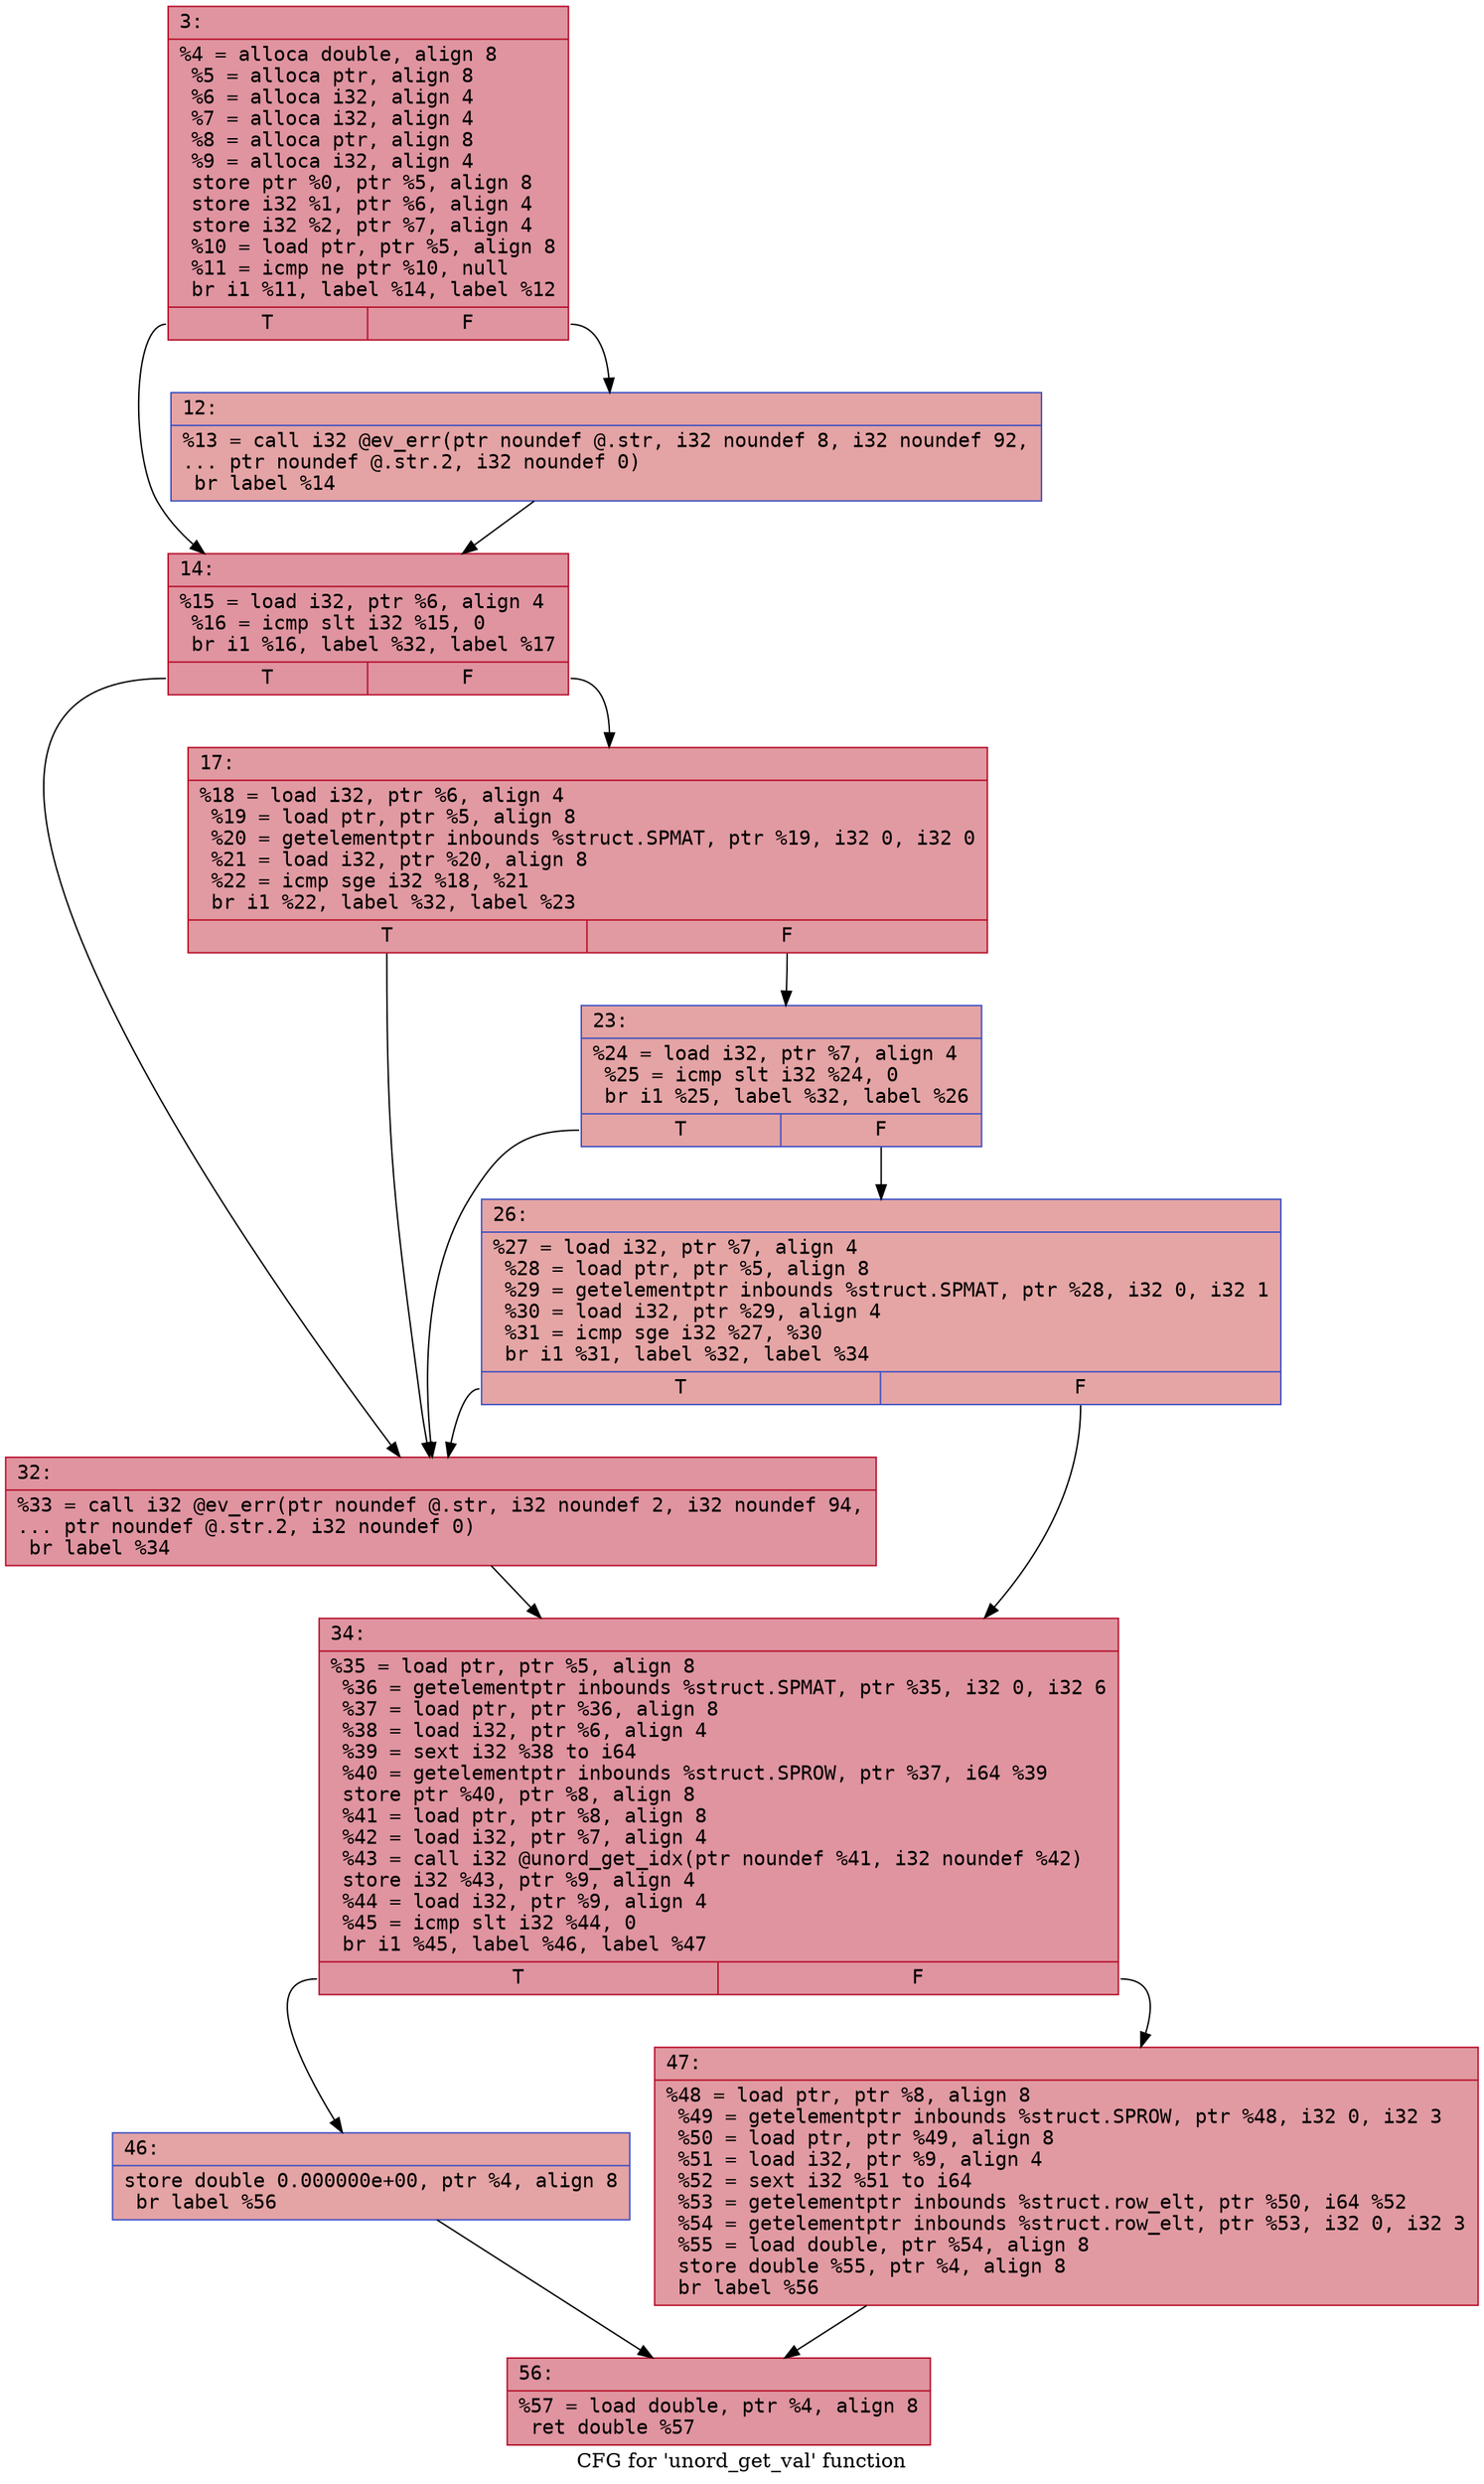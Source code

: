 digraph "CFG for 'unord_get_val' function" {
	label="CFG for 'unord_get_val' function";

	Node0x600003fea580 [shape=record,color="#b70d28ff", style=filled, fillcolor="#b70d2870" fontname="Courier",label="{3:\l|  %4 = alloca double, align 8\l  %5 = alloca ptr, align 8\l  %6 = alloca i32, align 4\l  %7 = alloca i32, align 4\l  %8 = alloca ptr, align 8\l  %9 = alloca i32, align 4\l  store ptr %0, ptr %5, align 8\l  store i32 %1, ptr %6, align 4\l  store i32 %2, ptr %7, align 4\l  %10 = load ptr, ptr %5, align 8\l  %11 = icmp ne ptr %10, null\l  br i1 %11, label %14, label %12\l|{<s0>T|<s1>F}}"];
	Node0x600003fea580:s0 -> Node0x600003fea620[tooltip="3 -> 14\nProbability 62.50%" ];
	Node0x600003fea580:s1 -> Node0x600003fea5d0[tooltip="3 -> 12\nProbability 37.50%" ];
	Node0x600003fea5d0 [shape=record,color="#3d50c3ff", style=filled, fillcolor="#c32e3170" fontname="Courier",label="{12:\l|  %13 = call i32 @ev_err(ptr noundef @.str, i32 noundef 8, i32 noundef 92,\l... ptr noundef @.str.2, i32 noundef 0)\l  br label %14\l}"];
	Node0x600003fea5d0 -> Node0x600003fea620[tooltip="12 -> 14\nProbability 100.00%" ];
	Node0x600003fea620 [shape=record,color="#b70d28ff", style=filled, fillcolor="#b70d2870" fontname="Courier",label="{14:\l|  %15 = load i32, ptr %6, align 4\l  %16 = icmp slt i32 %15, 0\l  br i1 %16, label %32, label %17\l|{<s0>T|<s1>F}}"];
	Node0x600003fea620:s0 -> Node0x600003fea760[tooltip="14 -> 32\nProbability 37.50%" ];
	Node0x600003fea620:s1 -> Node0x600003fea670[tooltip="14 -> 17\nProbability 62.50%" ];
	Node0x600003fea670 [shape=record,color="#b70d28ff", style=filled, fillcolor="#bb1b2c70" fontname="Courier",label="{17:\l|  %18 = load i32, ptr %6, align 4\l  %19 = load ptr, ptr %5, align 8\l  %20 = getelementptr inbounds %struct.SPMAT, ptr %19, i32 0, i32 0\l  %21 = load i32, ptr %20, align 8\l  %22 = icmp sge i32 %18, %21\l  br i1 %22, label %32, label %23\l|{<s0>T|<s1>F}}"];
	Node0x600003fea670:s0 -> Node0x600003fea760[tooltip="17 -> 32\nProbability 50.00%" ];
	Node0x600003fea670:s1 -> Node0x600003fea6c0[tooltip="17 -> 23\nProbability 50.00%" ];
	Node0x600003fea6c0 [shape=record,color="#3d50c3ff", style=filled, fillcolor="#c32e3170" fontname="Courier",label="{23:\l|  %24 = load i32, ptr %7, align 4\l  %25 = icmp slt i32 %24, 0\l  br i1 %25, label %32, label %26\l|{<s0>T|<s1>F}}"];
	Node0x600003fea6c0:s0 -> Node0x600003fea760[tooltip="23 -> 32\nProbability 37.50%" ];
	Node0x600003fea6c0:s1 -> Node0x600003fea710[tooltip="23 -> 26\nProbability 62.50%" ];
	Node0x600003fea710 [shape=record,color="#3d50c3ff", style=filled, fillcolor="#c5333470" fontname="Courier",label="{26:\l|  %27 = load i32, ptr %7, align 4\l  %28 = load ptr, ptr %5, align 8\l  %29 = getelementptr inbounds %struct.SPMAT, ptr %28, i32 0, i32 1\l  %30 = load i32, ptr %29, align 4\l  %31 = icmp sge i32 %27, %30\l  br i1 %31, label %32, label %34\l|{<s0>T|<s1>F}}"];
	Node0x600003fea710:s0 -> Node0x600003fea760[tooltip="26 -> 32\nProbability 50.00%" ];
	Node0x600003fea710:s1 -> Node0x600003fea7b0[tooltip="26 -> 34\nProbability 50.00%" ];
	Node0x600003fea760 [shape=record,color="#b70d28ff", style=filled, fillcolor="#b70d2870" fontname="Courier",label="{32:\l|  %33 = call i32 @ev_err(ptr noundef @.str, i32 noundef 2, i32 noundef 94,\l... ptr noundef @.str.2, i32 noundef 0)\l  br label %34\l}"];
	Node0x600003fea760 -> Node0x600003fea7b0[tooltip="32 -> 34\nProbability 100.00%" ];
	Node0x600003fea7b0 [shape=record,color="#b70d28ff", style=filled, fillcolor="#b70d2870" fontname="Courier",label="{34:\l|  %35 = load ptr, ptr %5, align 8\l  %36 = getelementptr inbounds %struct.SPMAT, ptr %35, i32 0, i32 6\l  %37 = load ptr, ptr %36, align 8\l  %38 = load i32, ptr %6, align 4\l  %39 = sext i32 %38 to i64\l  %40 = getelementptr inbounds %struct.SPROW, ptr %37, i64 %39\l  store ptr %40, ptr %8, align 8\l  %41 = load ptr, ptr %8, align 8\l  %42 = load i32, ptr %7, align 4\l  %43 = call i32 @unord_get_idx(ptr noundef %41, i32 noundef %42)\l  store i32 %43, ptr %9, align 4\l  %44 = load i32, ptr %9, align 4\l  %45 = icmp slt i32 %44, 0\l  br i1 %45, label %46, label %47\l|{<s0>T|<s1>F}}"];
	Node0x600003fea7b0:s0 -> Node0x600003fea800[tooltip="34 -> 46\nProbability 37.50%" ];
	Node0x600003fea7b0:s1 -> Node0x600003fea850[tooltip="34 -> 47\nProbability 62.50%" ];
	Node0x600003fea800 [shape=record,color="#3d50c3ff", style=filled, fillcolor="#c32e3170" fontname="Courier",label="{46:\l|  store double 0.000000e+00, ptr %4, align 8\l  br label %56\l}"];
	Node0x600003fea800 -> Node0x600003fea8a0[tooltip="46 -> 56\nProbability 100.00%" ];
	Node0x600003fea850 [shape=record,color="#b70d28ff", style=filled, fillcolor="#bb1b2c70" fontname="Courier",label="{47:\l|  %48 = load ptr, ptr %8, align 8\l  %49 = getelementptr inbounds %struct.SPROW, ptr %48, i32 0, i32 3\l  %50 = load ptr, ptr %49, align 8\l  %51 = load i32, ptr %9, align 4\l  %52 = sext i32 %51 to i64\l  %53 = getelementptr inbounds %struct.row_elt, ptr %50, i64 %52\l  %54 = getelementptr inbounds %struct.row_elt, ptr %53, i32 0, i32 3\l  %55 = load double, ptr %54, align 8\l  store double %55, ptr %4, align 8\l  br label %56\l}"];
	Node0x600003fea850 -> Node0x600003fea8a0[tooltip="47 -> 56\nProbability 100.00%" ];
	Node0x600003fea8a0 [shape=record,color="#b70d28ff", style=filled, fillcolor="#b70d2870" fontname="Courier",label="{56:\l|  %57 = load double, ptr %4, align 8\l  ret double %57\l}"];
}
